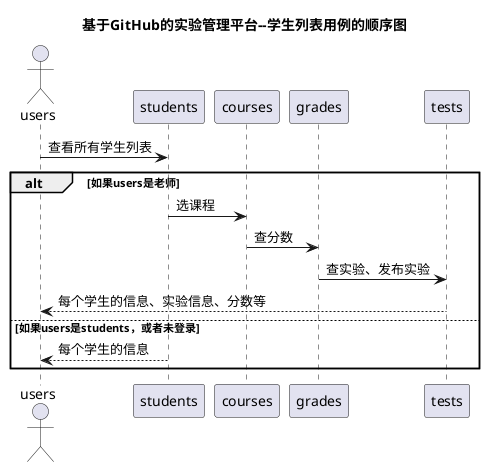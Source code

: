 @startuml
title 基于GitHub的实验管理平台--学生列表用例的顺序图
actor users
users -> students: 查看所有学生列表
alt 如果users是老师
    students -> courses:选课程
	courses -> grades:查分数
	grades -> tests:查实验、发布实验
	tests --> users:每个学生的信息、实验信息、分数等
else 如果users是students，或者未登录
    students --> users:每个学生的信息
end

@enduml